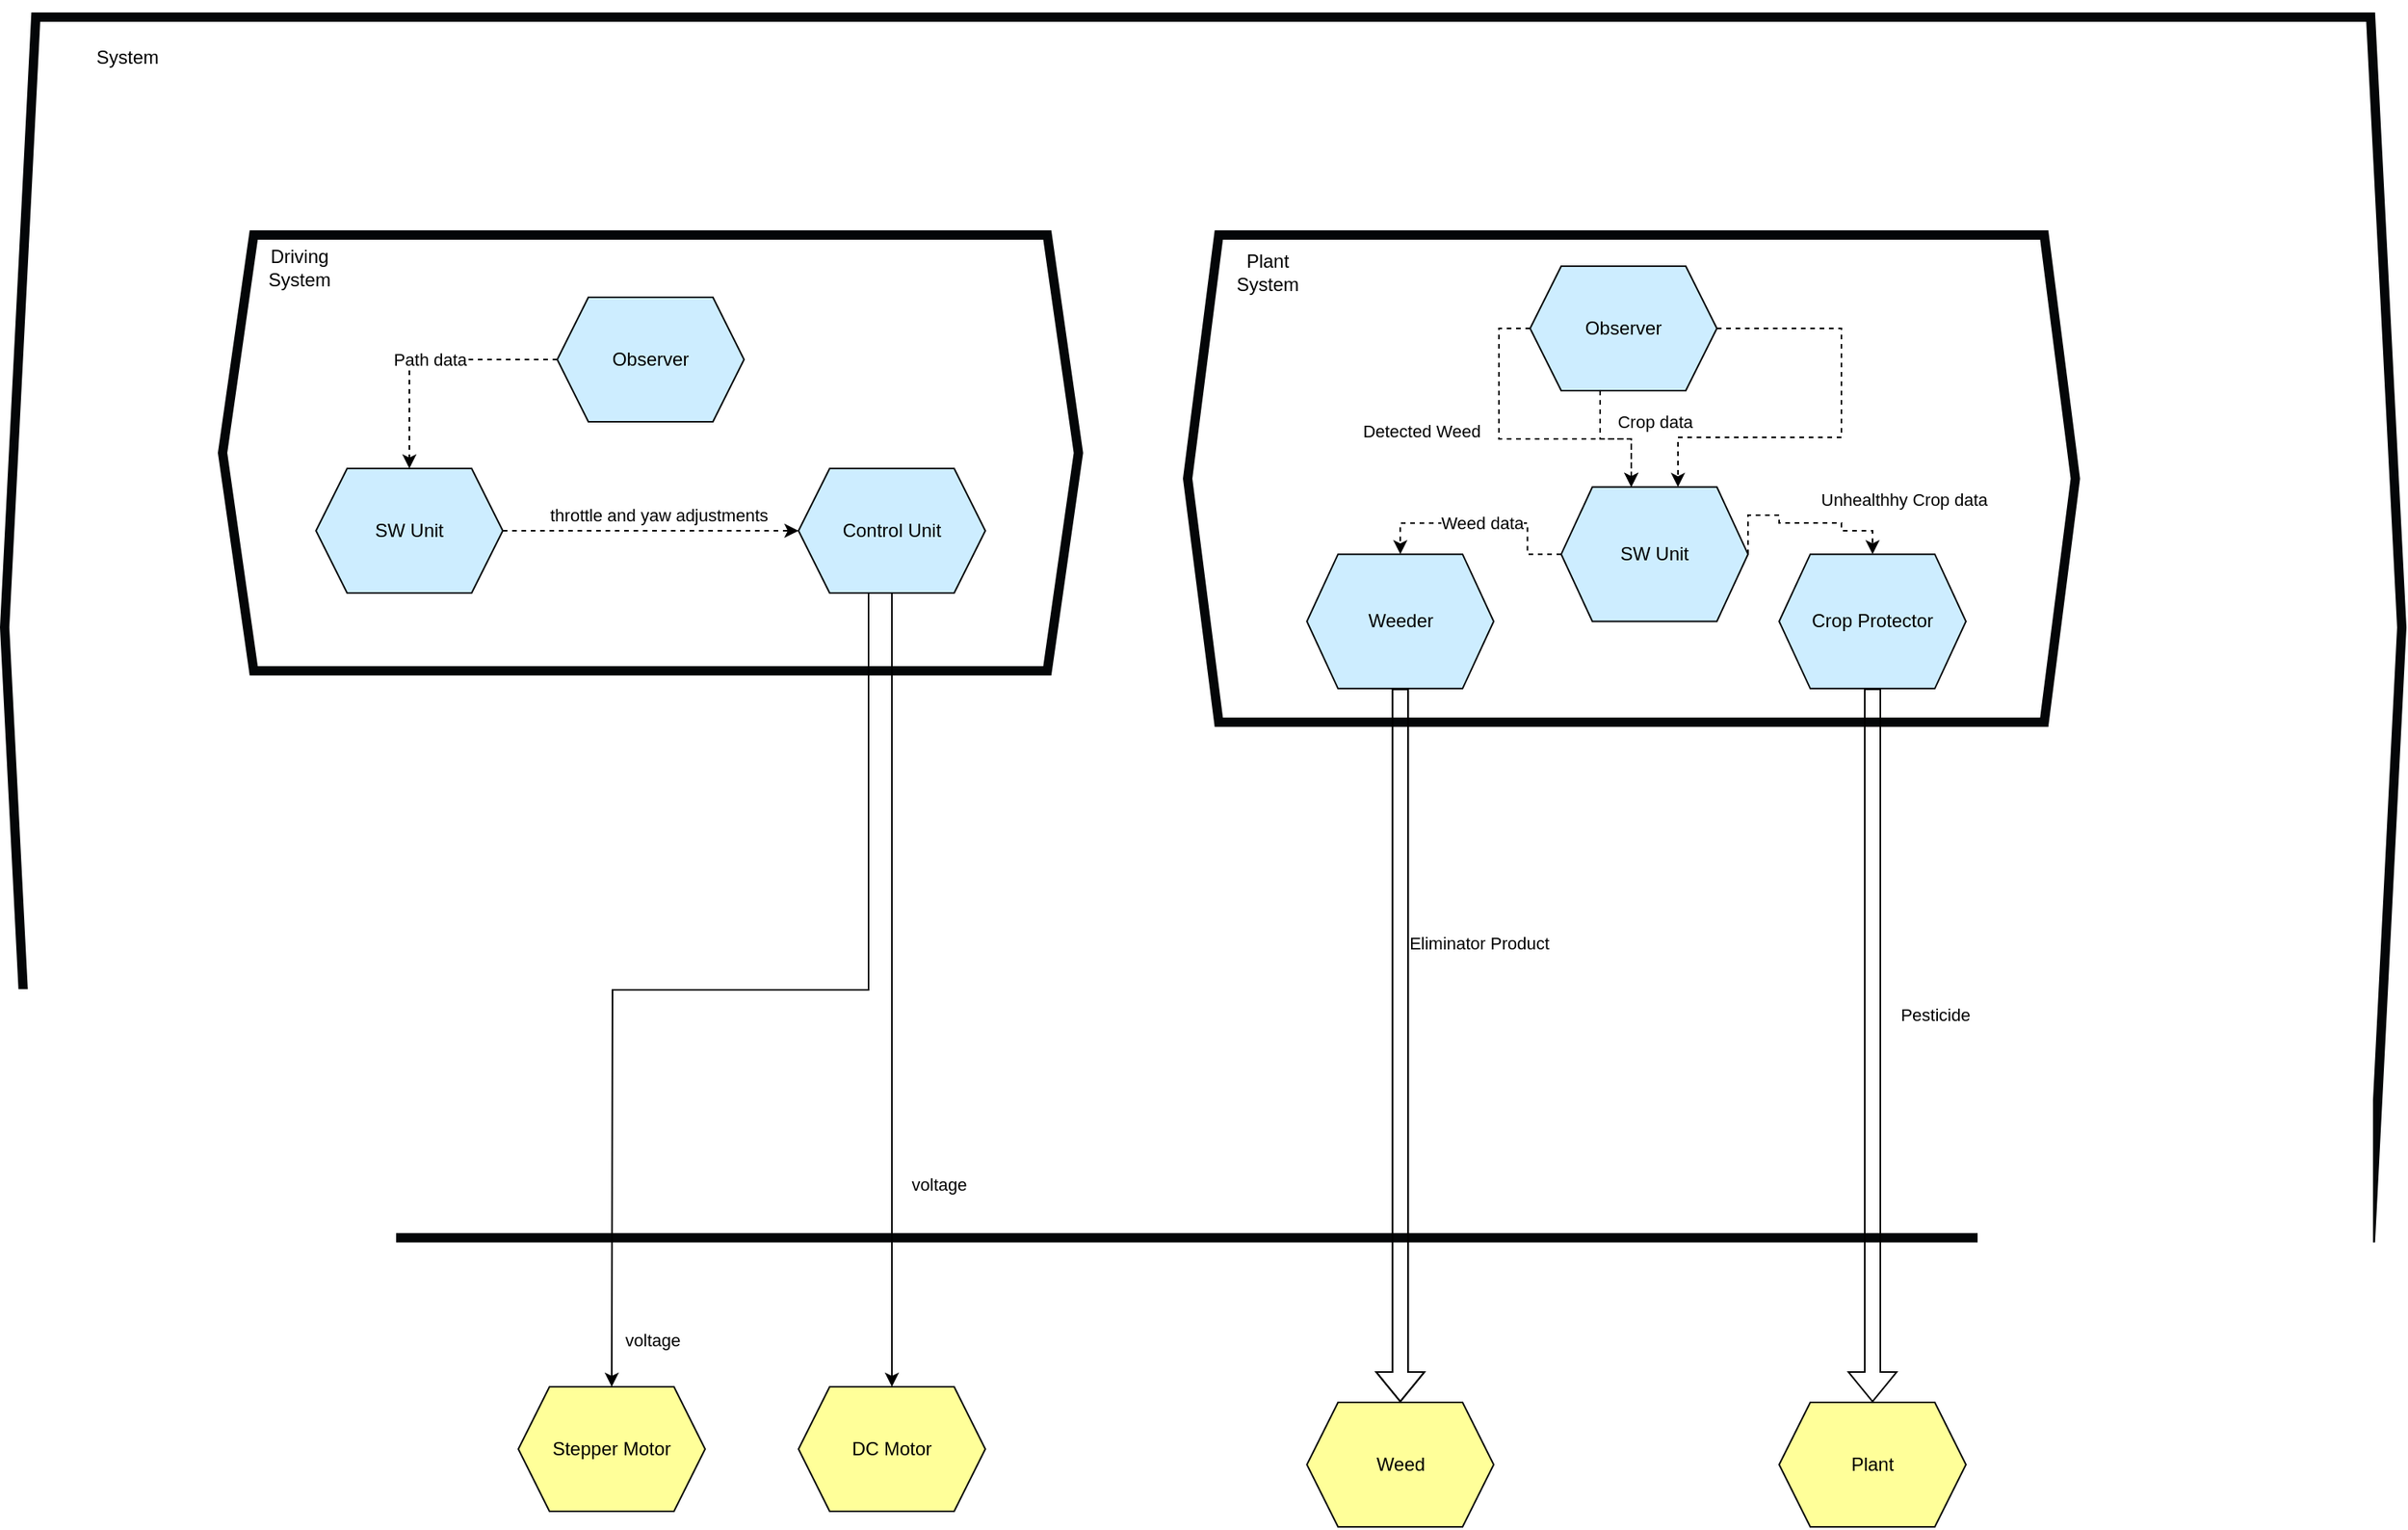 <mxfile version="24.5.3" type="onedrive">
  <diagram name="Page-1" id="IGNTPBNIN9qhbQrElmkP">
    <mxGraphModel grid="1" page="1" gridSize="10" guides="1" tooltips="1" connect="1" arrows="1" fold="1" pageScale="1" pageWidth="850" pageHeight="1100" math="0" shadow="0">
      <root>
        <mxCell id="0" />
        <mxCell id="1" parent="0" />
        <mxCell id="qlyLOfDPDTpusE-mpz7L-17" value="" style="shape=hexagon;perimeter=hexagonPerimeter2;whiteSpace=wrap;html=1;fixedSize=1;fillColor=none;strokeColor=#040608;strokeWidth=6;perimeterSpacing=15;rounded=0;shadow=0;allowArrows=1;fixDash=0;container=1;backgroundOutline=0;" vertex="1" parent="1">
          <mxGeometry x="-780" y="40" width="1540" height="784.26" as="geometry" />
        </mxCell>
        <mxCell id="qlyLOfDPDTpusE-mpz7L-19" value="System" style="text;html=1;align=center;verticalAlign=middle;whiteSpace=wrap;rounded=0;" vertex="1" parent="qlyLOfDPDTpusE-mpz7L-17">
          <mxGeometry x="9.995" y="-10.005" width="137.91" height="71.296" as="geometry" />
        </mxCell>
        <mxCell id="Tma1B4KePWmpt9cZBjT_-2" value="" style="shape=hexagon;perimeter=hexagonPerimeter2;whiteSpace=wrap;html=1;fixedSize=1;fillColor=none;strokeColor=#040608;strokeWidth=6;perimeterSpacing=15;rounded=0;shadow=0;allowArrows=1;fixDash=0;container=0;backgroundOutline=0;" vertex="1" parent="qlyLOfDPDTpusE-mpz7L-17">
          <mxGeometry x="760" y="140" width="570.3" height="313" as="geometry" />
        </mxCell>
        <mxCell id="Tma1B4KePWmpt9cZBjT_-3" value="Plant System" style="text;html=1;align=center;verticalAlign=middle;whiteSpace=wrap;rounded=0;" vertex="1" parent="Tma1B4KePWmpt9cZBjT_-2">
          <mxGeometry x="25.536" y="9.485" width="51.072" height="28.455" as="geometry" />
        </mxCell>
        <mxCell id="Tma1B4KePWmpt9cZBjT_-22" value="Weed data" style="edgeStyle=orthogonalEdgeStyle;rounded=0;orthogonalLoop=1;jettySize=auto;html=1;exitX=0;exitY=0.5;exitDx=0;exitDy=0;entryX=0.5;entryY=0;entryDx=0;entryDy=0;dashed=1;" edge="1" parent="Tma1B4KePWmpt9cZBjT_-2" source="Tma1B4KePWmpt9cZBjT_-21" target="qlyLOfDPDTpusE-mpz7L-3">
          <mxGeometry relative="1" as="geometry" />
        </mxCell>
        <mxCell id="Tma1B4KePWmpt9cZBjT_-23" style="edgeStyle=orthogonalEdgeStyle;rounded=0;orthogonalLoop=1;jettySize=auto;html=1;exitX=1;exitY=0.5;exitDx=0;exitDy=0;entryX=0.5;entryY=0;entryDx=0;entryDy=0;dashed=1;" edge="1" parent="Tma1B4KePWmpt9cZBjT_-2" source="Tma1B4KePWmpt9cZBjT_-21" target="qlyLOfDPDTpusE-mpz7L-4">
          <mxGeometry relative="1" as="geometry">
            <Array as="points">
              <mxPoint x="360" y="180" />
              <mxPoint x="380" y="180" />
              <mxPoint x="380" y="185" />
              <mxPoint x="420" y="185" />
              <mxPoint x="420" y="190" />
              <mxPoint x="440" y="190" />
            </Array>
          </mxGeometry>
        </mxCell>
        <mxCell id="Tma1B4KePWmpt9cZBjT_-24" value="Unhealthhy Crop data" style="edgeLabel;html=1;align=center;verticalAlign=middle;resizable=0;points=[];" connectable="0" vertex="1" parent="Tma1B4KePWmpt9cZBjT_-23">
          <mxGeometry x="-0.308" y="2" relative="1" as="geometry">
            <mxPoint x="78" y="-10" as="offset" />
          </mxGeometry>
        </mxCell>
        <mxCell id="Tma1B4KePWmpt9cZBjT_-21" value="SW Unit" style="shape=hexagon;perimeter=hexagonPerimeter2;whiteSpace=wrap;html=1;fixedSize=1;fillColor=#cdedff;strokeColor=#040608;" vertex="1" parent="Tma1B4KePWmpt9cZBjT_-2">
          <mxGeometry x="240" y="161.897" width="120" height="86.345" as="geometry" />
        </mxCell>
        <mxCell id="qlyLOfDPDTpusE-mpz7L-3" value="Weeder" style="shape=hexagon;perimeter=hexagonPerimeter2;whiteSpace=wrap;html=1;fixedSize=1;fillColor=#cdedff;strokeColor=#040608;" vertex="1" parent="Tma1B4KePWmpt9cZBjT_-2">
          <mxGeometry x="76.61" y="205.069" width="120" height="86.345" as="geometry" />
        </mxCell>
        <mxCell id="qlyLOfDPDTpusE-mpz7L-4" value="Crop Protector" style="shape=hexagon;perimeter=hexagonPerimeter2;whiteSpace=wrap;html=1;fixedSize=1;fillColor=#cdedff;strokeColor=#040608;" vertex="1" parent="Tma1B4KePWmpt9cZBjT_-2">
          <mxGeometry x="380" y="205.069" width="120" height="86.345" as="geometry" />
        </mxCell>
        <mxCell id="Tma1B4KePWmpt9cZBjT_-4" value="" style="shape=hexagon;perimeter=hexagonPerimeter2;whiteSpace=wrap;html=1;fixedSize=1;fillColor=none;strokeColor=#040608;strokeWidth=6;perimeterSpacing=15;rounded=0;shadow=0;allowArrows=1;fixDash=0;container=1;backgroundOutline=0;" vertex="1" parent="qlyLOfDPDTpusE-mpz7L-17">
          <mxGeometry x="140" y="140" width="549.82" height="280" as="geometry" />
        </mxCell>
        <mxCell id="Tma1B4KePWmpt9cZBjT_-5" value="Driving System" style="text;html=1;align=center;verticalAlign=middle;whiteSpace=wrap;rounded=0;" vertex="1" parent="Tma1B4KePWmpt9cZBjT_-4">
          <mxGeometry x="24.619" y="8.485" width="49.238" height="25.455" as="geometry" />
        </mxCell>
        <mxCell id="Tma1B4KePWmpt9cZBjT_-25" value="Path data" style="edgeStyle=orthogonalEdgeStyle;rounded=0;orthogonalLoop=1;jettySize=auto;html=1;entryX=0.5;entryY=0;entryDx=0;entryDy=0;dashed=1;" edge="1" parent="Tma1B4KePWmpt9cZBjT_-4" source="Tma1B4KePWmpt9cZBjT_-6" target="Tma1B4KePWmpt9cZBjT_-20">
          <mxGeometry relative="1" as="geometry" />
        </mxCell>
        <mxCell id="Tma1B4KePWmpt9cZBjT_-6" value="Observer" style="shape=hexagon;perimeter=hexagonPerimeter2;whiteSpace=wrap;html=1;fixedSize=1;fillColor=#cdedff;strokeColor=#040608;" vertex="1" parent="Tma1B4KePWmpt9cZBjT_-4">
          <mxGeometry x="215" y="40" width="120" height="80" as="geometry" />
        </mxCell>
        <mxCell id="Tma1B4KePWmpt9cZBjT_-29" style="edgeStyle=orthogonalEdgeStyle;rounded=0;orthogonalLoop=1;jettySize=auto;html=1;exitX=0.375;exitY=1;exitDx=0;exitDy=0;startArrow=none;startFill=0;" edge="1" parent="Tma1B4KePWmpt9cZBjT_-4" source="Tma1B4KePWmpt9cZBjT_-7">
          <mxGeometry relative="1" as="geometry">
            <mxPoint x="250.0" y="740.0" as="targetPoint" />
          </mxGeometry>
        </mxCell>
        <mxCell id="Tma1B4KePWmpt9cZBjT_-31" value="voltage" style="edgeLabel;html=1;align=center;verticalAlign=middle;resizable=0;points=[];" connectable="0" vertex="1" parent="Tma1B4KePWmpt9cZBjT_-29">
          <mxGeometry x="0.452" y="2" relative="1" as="geometry">
            <mxPoint x="23" y="155" as="offset" />
          </mxGeometry>
        </mxCell>
        <mxCell id="Tma1B4KePWmpt9cZBjT_-7" value="Control Unit" style="shape=hexagon;perimeter=hexagonPerimeter2;whiteSpace=wrap;html=1;fixedSize=1;fillColor=#cdedff;strokeColor=#040608;" vertex="1" parent="Tma1B4KePWmpt9cZBjT_-4">
          <mxGeometry x="370" y="150" width="120" height="80" as="geometry" />
        </mxCell>
        <mxCell id="Tma1B4KePWmpt9cZBjT_-26" value="throttle and yaw adjustments" style="edgeStyle=orthogonalEdgeStyle;rounded=0;orthogonalLoop=1;jettySize=auto;html=1;entryX=0;entryY=0.5;entryDx=0;entryDy=0;dashed=1;" edge="1" parent="Tma1B4KePWmpt9cZBjT_-4" source="Tma1B4KePWmpt9cZBjT_-20" target="Tma1B4KePWmpt9cZBjT_-7">
          <mxGeometry x="0.053" y="10" relative="1" as="geometry">
            <mxPoint as="offset" />
          </mxGeometry>
        </mxCell>
        <mxCell id="Tma1B4KePWmpt9cZBjT_-20" value="SW Unit" style="shape=hexagon;perimeter=hexagonPerimeter2;whiteSpace=wrap;html=1;fixedSize=1;fillColor=#cdedff;strokeColor=#040608;" vertex="1" parent="Tma1B4KePWmpt9cZBjT_-4">
          <mxGeometry x="60" y="150" width="120" height="80" as="geometry" />
        </mxCell>
        <mxCell id="qlyLOfDPDTpusE-mpz7L-5" style="edgeStyle=orthogonalEdgeStyle;rounded=0;orthogonalLoop=1;jettySize=auto;html=1;dashed=1;exitX=0;exitY=0.5;exitDx=0;exitDy=0;entryX=0.375;entryY=0;entryDx=0;entryDy=0;" edge="1" parent="1" source="qlyLOfDPDTpusE-mpz7L-1" target="Tma1B4KePWmpt9cZBjT_-21">
          <mxGeometry relative="1" as="geometry" />
        </mxCell>
        <mxCell id="qlyLOfDPDTpusE-mpz7L-12" value="Detected Weed" style="edgeLabel;html=1;align=center;verticalAlign=middle;resizable=0;points=[];" connectable="0" vertex="1" parent="qlyLOfDPDTpusE-mpz7L-5">
          <mxGeometry y="2" relative="1" as="geometry">
            <mxPoint x="-63" y="-3" as="offset" />
          </mxGeometry>
        </mxCell>
        <mxCell id="qlyLOfDPDTpusE-mpz7L-6" style="edgeStyle=orthogonalEdgeStyle;rounded=0;orthogonalLoop=1;jettySize=auto;html=1;entryX=0.625;entryY=0;entryDx=0;entryDy=0;dashed=1;" edge="1" parent="1" source="qlyLOfDPDTpusE-mpz7L-1" target="Tma1B4KePWmpt9cZBjT_-21">
          <mxGeometry relative="1" as="geometry">
            <Array as="points">
              <mxPoint x="400" y="240" />
              <mxPoint x="400" y="310" />
              <mxPoint x="295" y="310" />
            </Array>
          </mxGeometry>
        </mxCell>
        <mxCell id="r5kc5sv23OxLOCbidmfU-6" value="Crop data" style="edgeStyle=orthogonalEdgeStyle;rounded=0;orthogonalLoop=1;jettySize=auto;html=1;exitX=0.375;exitY=1;exitDx=0;exitDy=0;entryX=0.375;entryY=0;entryDx=0;entryDy=0;dashed=1;" edge="1" parent="1" source="qlyLOfDPDTpusE-mpz7L-1" target="Tma1B4KePWmpt9cZBjT_-21">
          <mxGeometry x="0.245" y="19" relative="1" as="geometry">
            <mxPoint x="-4" y="-11" as="offset" />
          </mxGeometry>
        </mxCell>
        <mxCell id="qlyLOfDPDTpusE-mpz7L-1" value="Observer" style="shape=hexagon;perimeter=hexagonPerimeter2;whiteSpace=wrap;html=1;fixedSize=1;fillColor=#cdedff;strokeColor=#040608;" vertex="1" parent="1">
          <mxGeometry x="200" y="200" width="120" height="80" as="geometry" />
        </mxCell>
        <mxCell id="qlyLOfDPDTpusE-mpz7L-2" value="Plant" style="shape=hexagon;perimeter=hexagonPerimeter2;whiteSpace=wrap;html=1;fixedSize=1;fillColor=#ffff99;strokeColor=#040608;" vertex="1" parent="1">
          <mxGeometry x="360" y="930" width="120" height="80" as="geometry" />
        </mxCell>
        <mxCell id="qlyLOfDPDTpusE-mpz7L-14" style="edgeStyle=orthogonalEdgeStyle;rounded=0;orthogonalLoop=1;jettySize=auto;html=1;entryX=0.5;entryY=0;entryDx=0;entryDy=0;shape=flexArrow;" edge="1" parent="1" source="qlyLOfDPDTpusE-mpz7L-3" target="qlyLOfDPDTpusE-mpz7L-7">
          <mxGeometry relative="1" as="geometry" />
        </mxCell>
        <mxCell id="qlyLOfDPDTpusE-mpz7L-15" value="Eliminator Product" style="edgeLabel;html=1;align=center;verticalAlign=middle;resizable=0;points=[];" connectable="0" vertex="1" parent="qlyLOfDPDTpusE-mpz7L-14">
          <mxGeometry x="-0.25" y="4" relative="1" as="geometry">
            <mxPoint x="46" y="-9" as="offset" />
          </mxGeometry>
        </mxCell>
        <mxCell id="qlyLOfDPDTpusE-mpz7L-7" value="Weed" style="shape=hexagon;perimeter=hexagonPerimeter2;whiteSpace=wrap;html=1;fixedSize=1;fillColor=#ffff99;strokeColor=#040608;" vertex="1" parent="1">
          <mxGeometry x="56.61" y="930" width="120" height="80" as="geometry" />
        </mxCell>
        <mxCell id="Tma1B4KePWmpt9cZBjT_-18" value="DC Motor" style="shape=hexagon;perimeter=hexagonPerimeter2;whiteSpace=wrap;html=1;fixedSize=1;fillColor=#ffff99;strokeColor=#040608;" vertex="1" parent="1">
          <mxGeometry x="-270" y="920" width="120" height="80" as="geometry" />
        </mxCell>
        <mxCell id="Tma1B4KePWmpt9cZBjT_-27" style="edgeStyle=orthogonalEdgeStyle;rounded=0;orthogonalLoop=1;jettySize=auto;html=1;exitX=0.5;exitY=1;exitDx=0;exitDy=0;entryX=0.5;entryY=0;entryDx=0;entryDy=0;" edge="1" parent="1" source="Tma1B4KePWmpt9cZBjT_-7" target="Tma1B4KePWmpt9cZBjT_-18">
          <mxGeometry relative="1" as="geometry">
            <mxPoint x="-380.0" y="880.0" as="targetPoint" />
          </mxGeometry>
        </mxCell>
        <mxCell id="Tma1B4KePWmpt9cZBjT_-28" value="voltage" style="edgeLabel;html=1;align=center;verticalAlign=middle;resizable=0;points=[];" connectable="0" vertex="1" parent="Tma1B4KePWmpt9cZBjT_-27">
          <mxGeometry x="0.487" y="2" relative="1" as="geometry">
            <mxPoint x="28" y="1" as="offset" />
          </mxGeometry>
        </mxCell>
        <mxCell id="Tma1B4KePWmpt9cZBjT_-30" value="Stepper Motor" style="shape=hexagon;perimeter=hexagonPerimeter2;whiteSpace=wrap;html=1;fixedSize=1;fillColor=#ffff99;strokeColor=#040608;" vertex="1" parent="1">
          <mxGeometry x="-450" y="920" width="120" height="80" as="geometry" />
        </mxCell>
        <mxCell id="r5kc5sv23OxLOCbidmfU-1" style="edgeStyle=orthogonalEdgeStyle;rounded=0;orthogonalLoop=1;jettySize=auto;html=1;entryX=0.5;entryY=0;entryDx=0;entryDy=0;shape=flexArrow;" edge="1" parent="1" source="qlyLOfDPDTpusE-mpz7L-3" target="qlyLOfDPDTpusE-mpz7L-7">
          <mxGeometry relative="1" as="geometry" />
        </mxCell>
        <mxCell id="r5kc5sv23OxLOCbidmfU-3" style="edgeStyle=orthogonalEdgeStyle;rounded=0;orthogonalLoop=1;jettySize=auto;html=1;entryX=0.5;entryY=0;entryDx=0;entryDy=0;shape=flexArrow;" edge="1" parent="1" source="qlyLOfDPDTpusE-mpz7L-4" target="qlyLOfDPDTpusE-mpz7L-2">
          <mxGeometry relative="1" as="geometry" />
        </mxCell>
        <mxCell id="r5kc5sv23OxLOCbidmfU-5" value="Pesticide" style="edgeLabel;html=1;align=center;verticalAlign=middle;resizable=0;points=[];" connectable="0" vertex="1" parent="r5kc5sv23OxLOCbidmfU-3">
          <mxGeometry x="-0.029" y="1" relative="1" as="geometry">
            <mxPoint x="39" y="-13" as="offset" />
          </mxGeometry>
        </mxCell>
      </root>
    </mxGraphModel>
  </diagram>
</mxfile>
